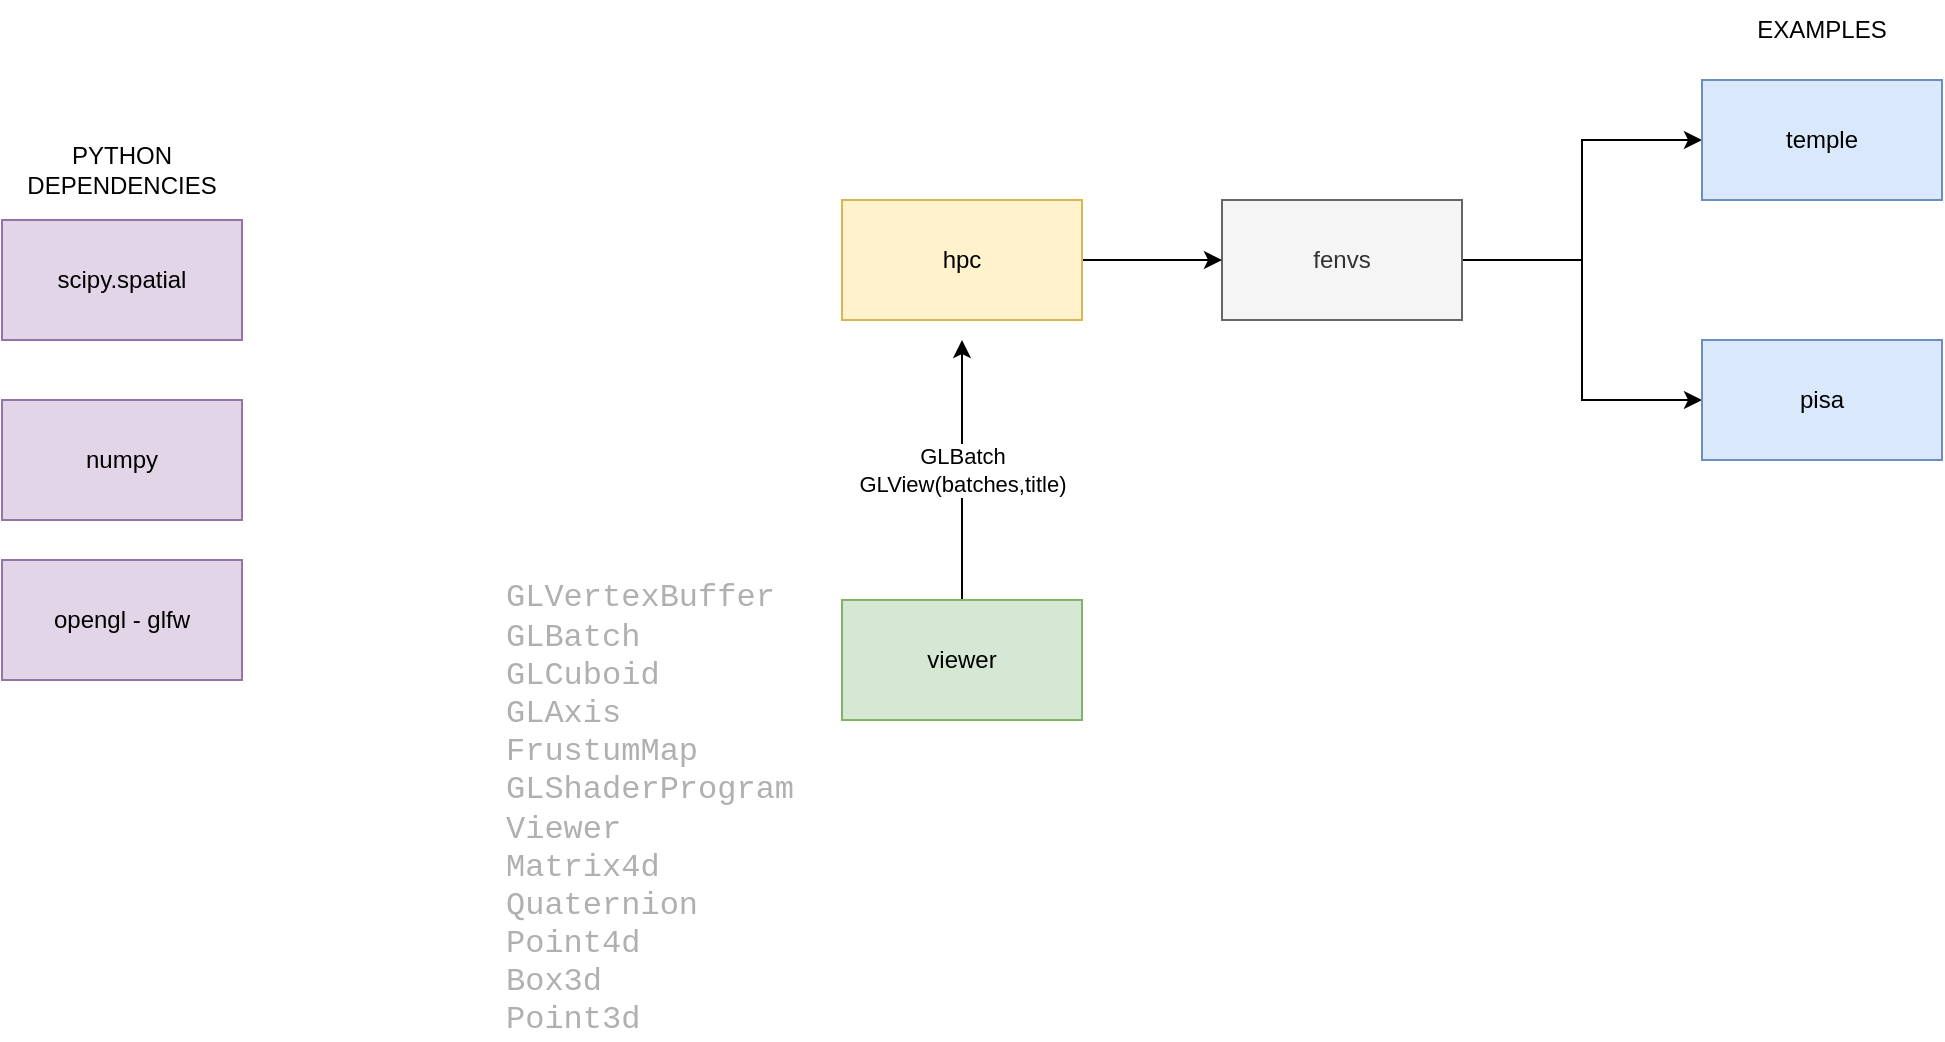 <mxfile version="13.6.2" type="device"><diagram name="Page-1" id="ielSr0HS4vTWiCieWF9U"><mxGraphModel dx="1936" dy="926" grid="1" gridSize="10" guides="1" tooltips="1" connect="1" arrows="1" fold="1" page="1" pageScale="1" pageWidth="850" pageHeight="1100" math="0" shadow="0"><root><mxCell id="0"/><mxCell id="1" parent="0"/><mxCell id="CRbz346WbuxwaEUrED9U-36" style="edgeStyle=orthogonalEdgeStyle;rounded=0;orthogonalLoop=1;jettySize=auto;html=1;entryX=0;entryY=0.5;entryDx=0;entryDy=0;" parent="1" source="CRbz346WbuxwaEUrED9U-1" target="CRbz346WbuxwaEUrED9U-13" edge="1"><mxGeometry relative="1" as="geometry"/></mxCell><mxCell id="CRbz346WbuxwaEUrED9U-38" style="edgeStyle=orthogonalEdgeStyle;rounded=0;orthogonalLoop=1;jettySize=auto;html=1;entryX=0;entryY=0.5;entryDx=0;entryDy=0;" parent="1" source="CRbz346WbuxwaEUrED9U-1" target="CRbz346WbuxwaEUrED9U-15" edge="1"><mxGeometry relative="1" as="geometry"/></mxCell><mxCell id="CRbz346WbuxwaEUrED9U-1" value="fenvs" style="rounded=0;whiteSpace=wrap;html=1;fillColor=#f5f5f5;fontColor=#333333;strokeColor=#666666;" parent="1" vertex="1"><mxGeometry x="260" y="150" width="120" height="60" as="geometry"/></mxCell><mxCell id="CRbz346WbuxwaEUrED9U-9" style="edgeStyle=orthogonalEdgeStyle;rounded=0;orthogonalLoop=1;jettySize=auto;html=1;entryX=0;entryY=0.5;entryDx=0;entryDy=0;" parent="1" source="CRbz346WbuxwaEUrED9U-2" target="CRbz346WbuxwaEUrED9U-1" edge="1"><mxGeometry relative="1" as="geometry"/></mxCell><mxCell id="CRbz346WbuxwaEUrED9U-2" value="hpc" style="rounded=0;whiteSpace=wrap;html=1;fillColor=#fff2cc;strokeColor=#d6b656;" parent="1" vertex="1"><mxGeometry x="70" y="150" width="120" height="60" as="geometry"/></mxCell><mxCell id="CRbz346WbuxwaEUrED9U-4" value="numpy" style="rounded=0;whiteSpace=wrap;html=1;fillColor=#e1d5e7;strokeColor=#9673a6;" parent="1" vertex="1"><mxGeometry x="-350" y="250" width="120" height="60" as="geometry"/></mxCell><mxCell id="CRbz346WbuxwaEUrED9U-11" value="scipy.spatial" style="rounded=0;whiteSpace=wrap;html=1;fillColor=#e1d5e7;strokeColor=#9673a6;" parent="1" vertex="1"><mxGeometry x="-350" y="160" width="120" height="60" as="geometry"/></mxCell><mxCell id="CRbz346WbuxwaEUrED9U-13" value="pisa" style="rounded=0;whiteSpace=wrap;html=1;fillColor=#dae8fc;strokeColor=#6c8ebf;" parent="1" vertex="1"><mxGeometry x="500" y="220" width="120" height="60" as="geometry"/></mxCell><mxCell id="CRbz346WbuxwaEUrED9U-15" value="temple" style="rounded=0;whiteSpace=wrap;html=1;fillColor=#dae8fc;strokeColor=#6c8ebf;" parent="1" vertex="1"><mxGeometry x="500" y="90" width="120" height="60" as="geometry"/></mxCell><mxCell id="CRbz346WbuxwaEUrED9U-23" value="GLBatch&lt;br&gt;GLView(batches,title)" style="edgeStyle=orthogonalEdgeStyle;rounded=0;orthogonalLoop=1;jettySize=auto;html=1;" parent="1" source="CRbz346WbuxwaEUrED9U-17" edge="1"><mxGeometry relative="1" as="geometry"><mxPoint x="130" y="220" as="targetPoint"/></mxGeometry></mxCell><mxCell id="CRbz346WbuxwaEUrED9U-17" value="viewer" style="rounded=0;whiteSpace=wrap;html=1;fillColor=#d5e8d4;strokeColor=#82b366;" parent="1" vertex="1"><mxGeometry x="70" y="350" width="120" height="60" as="geometry"/></mxCell><mxCell id="CRbz346WbuxwaEUrED9U-20" value="opengl - glfw" style="rounded=0;whiteSpace=wrap;html=1;fillColor=#e1d5e7;strokeColor=#9673a6;" parent="1" vertex="1"><mxGeometry x="-350" y="330" width="120" height="60" as="geometry"/></mxCell><mxCell id="CRbz346WbuxwaEUrED9U-26" value="EXAMPLES" style="text;html=1;strokeColor=none;fillColor=none;align=center;verticalAlign=middle;whiteSpace=wrap;rounded=0;" parent="1" vertex="1"><mxGeometry x="530" y="50" width="60" height="30" as="geometry"/></mxCell><mxCell id="CRbz346WbuxwaEUrED9U-28" value="PYTHON DEPENDENCIES" style="text;html=1;strokeColor=none;fillColor=none;align=center;verticalAlign=middle;whiteSpace=wrap;rounded=0;" parent="1" vertex="1"><mxGeometry x="-320" y="120" width="60" height="30" as="geometry"/></mxCell><mxCell id="CRbz346WbuxwaEUrED9U-30" value="&lt;div style=&quot;font-size: 16px;&quot;&gt;&lt;/div&gt;GLVertexBuffer&lt;br&gt;GLBatch&lt;br&gt;GLCuboid&lt;br&gt;GLAxis&lt;br&gt;FrustumMap&lt;br&gt;GLShaderProgram&lt;br&gt;Viewer&lt;br&gt;Matrix4d&lt;br&gt;Quaternion&lt;br&gt;Point4d&lt;br&gt;Box3d&lt;br&gt;Point3d" style="text;html=1;strokeColor=none;fillColor=none;align=left;verticalAlign=middle;whiteSpace=wrap;rounded=0;fontSize=16;fontFamily=Courier New;fontColor=#B0B0B0;" parent="1" vertex="1"><mxGeometry x="-100" y="340" width="230" height="230" as="geometry"/></mxCell></root></mxGraphModel></diagram></mxfile>
